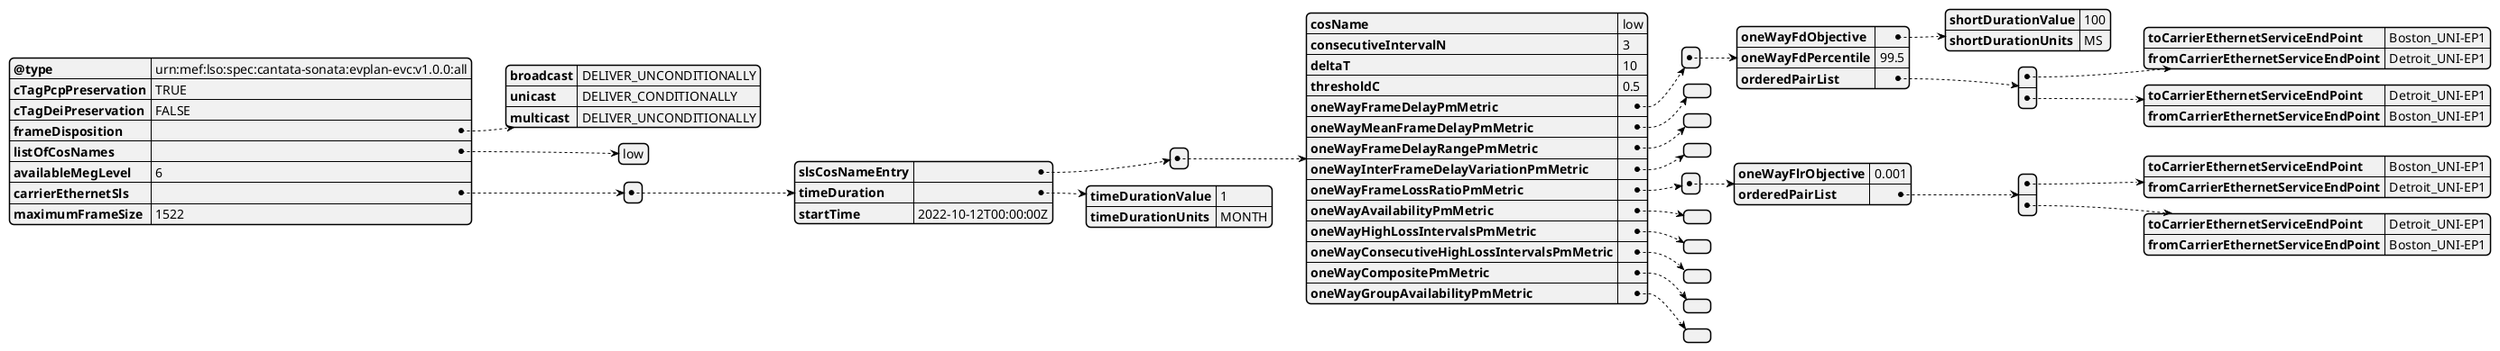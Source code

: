 @startjson
{
          "@type": "urn:mef:lso:spec:cantata-sonata:evplan-evc:v1.0.0:all",
          "cTagPcpPreservation": "TRUE",
          "cTagDeiPreservation": "FALSE",
          "frameDisposition": {
            "broadcast": "DELIVER_UNCONDITIONALLY",
            "unicast": "DELIVER_CONDITIONALLY",
            "multicast": "DELIVER_UNCONDITIONALLY"
          },
          "listOfCosNames": ["low"],
          "availableMegLevel": "6",
          "carrierEthernetSls": [
            {
              "slsCosNameEntry": [
                {
                  "cosName": "low",
                  "consecutiveIntervalN": 3,
                  "deltaT": 10,
                  "thresholdC": 0.5,
                  "oneWayFrameDelayPmMetric": [
                    {
                      "oneWayFdObjective": {
                        "shortDurationValue": 100,
                        "shortDurationUnits": "MS"
                      },
                      "oneWayFdPercentile": 99.5,
                      "orderedPairList": [
                        {
                          "toCarrierEthernetServiceEndPoint": "Boston_UNI-EP1",
                          "fromCarrierEthernetServiceEndPoint": "Detroit_UNI-EP1"
                        },
                        {
                          "toCarrierEthernetServiceEndPoint": "Detroit_UNI-EP1",
                          "fromCarrierEthernetServiceEndPoint": "Boston_UNI-EP1"
                        }
                      ]
                    }
                  ],
                  "oneWayMeanFrameDelayPmMetric": [],
                  "oneWayFrameDelayRangePmMetric": [],
                  "oneWayInterFrameDelayVariationPmMetric": [],
                  "oneWayFrameLossRatioPmMetric": [
                    {
                      "oneWayFlrObjective": 0.001,
                      "orderedPairList": [
                        {
                          "toCarrierEthernetServiceEndPoint": "Boston_UNI-EP1",
                          "fromCarrierEthernetServiceEndPoint": "Detroit_UNI-EP1"
                        },
                        {
                          "toCarrierEthernetServiceEndPoint": "Detroit_UNI-EP1",
                          "fromCarrierEthernetServiceEndPoint": "Boston_UNI-EP1"
                        }
                      ]
                    }
                  ],
                  "oneWayAvailabilityPmMetric": [],
                  "oneWayHighLossIntervalsPmMetric": [],
                  "oneWayConsecutiveHighLossIntervalsPmMetric": [],
                  "oneWayCompositePmMetric": [],
                  "oneWayGroupAvailabilityPmMetric": []
                }
              ],
              "timeDuration": {
                "timeDurationValue": 1,
                "timeDurationUnits": "MONTH"
              },
              "startTime": "2022-10-12T00:00:00Z"
            }
          ],
          "maximumFrameSize": 1522
        }
@endjson